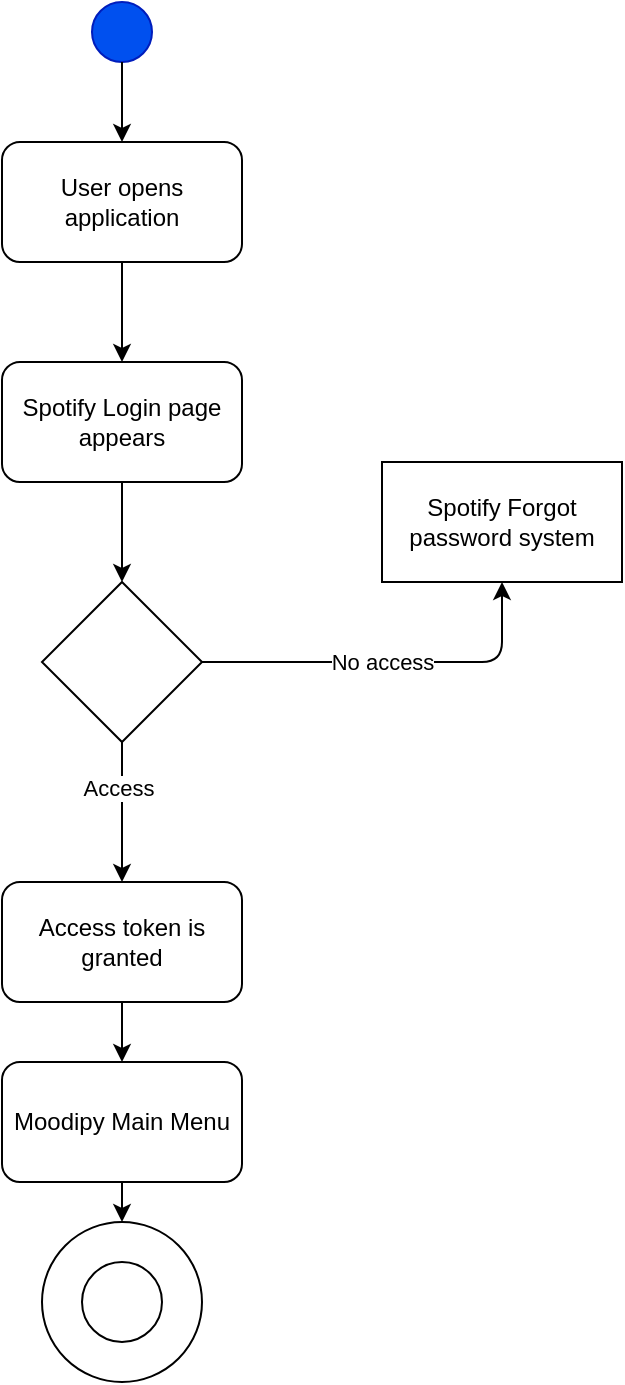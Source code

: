 <mxfile version="13.3.0" type="github">
  <diagram id="at3Kx5fdGHmCUkmlQL7u" name="Page-1">
    <mxGraphModel dx="700" dy="800" grid="1" gridSize="10" guides="1" tooltips="1" connect="1" arrows="1" fold="1" page="1" pageScale="1" pageWidth="850" pageHeight="1100" math="0" shadow="0">
      <root>
        <mxCell id="0" />
        <mxCell id="1" parent="0" />
        <mxCell id="eRXsqMiGnEmRGTgf8g63-19" value="" style="ellipse;whiteSpace=wrap;html=1;aspect=fixed;" parent="1" vertex="1">
          <mxGeometry x="70" y="680" width="80" height="80" as="geometry" />
        </mxCell>
        <mxCell id="eRXsqMiGnEmRGTgf8g63-3" value="User opens application" style="rounded=1;whiteSpace=wrap;html=1;" parent="1" vertex="1">
          <mxGeometry x="50" y="140" width="120" height="60" as="geometry" />
        </mxCell>
        <mxCell id="eRXsqMiGnEmRGTgf8g63-5" value="" style="ellipse;whiteSpace=wrap;html=1;aspect=fixed;fillColor=#0050ef;strokeColor=#001DBC;fontColor=#ffffff;" parent="1" vertex="1">
          <mxGeometry x="95" y="70" width="30" height="30" as="geometry" />
        </mxCell>
        <mxCell id="eRXsqMiGnEmRGTgf8g63-6" value="" style="endArrow=classic;html=1;exitX=0.5;exitY=1;exitDx=0;exitDy=0;" parent="1" source="eRXsqMiGnEmRGTgf8g63-5" target="eRXsqMiGnEmRGTgf8g63-3" edge="1">
          <mxGeometry width="50" height="50" relative="1" as="geometry">
            <mxPoint x="200" y="140" as="sourcePoint" />
            <mxPoint x="250" y="90" as="targetPoint" />
          </mxGeometry>
        </mxCell>
        <mxCell id="eRXsqMiGnEmRGTgf8g63-7" value="" style="endArrow=classic;html=1;exitX=0.5;exitY=1;exitDx=0;exitDy=0;" parent="1" source="eRXsqMiGnEmRGTgf8g63-3" edge="1">
          <mxGeometry width="50" height="50" relative="1" as="geometry">
            <mxPoint x="60" y="300" as="sourcePoint" />
            <mxPoint x="110" y="250" as="targetPoint" />
          </mxGeometry>
        </mxCell>
        <mxCell id="eRXsqMiGnEmRGTgf8g63-8" value="Spotify Login page appears " style="rounded=1;whiteSpace=wrap;html=1;" parent="1" vertex="1">
          <mxGeometry x="50" y="250" width="120" height="60" as="geometry" />
        </mxCell>
        <mxCell id="eRXsqMiGnEmRGTgf8g63-9" value="" style="rhombus;whiteSpace=wrap;html=1;" parent="1" vertex="1">
          <mxGeometry x="70" y="360" width="80" height="80" as="geometry" />
        </mxCell>
        <mxCell id="eRXsqMiGnEmRGTgf8g63-10" value="" style="endArrow=classic;html=1;exitX=0.5;exitY=1;exitDx=0;exitDy=0;entryX=0.5;entryY=0;entryDx=0;entryDy=0;" parent="1" source="eRXsqMiGnEmRGTgf8g63-8" target="eRXsqMiGnEmRGTgf8g63-9" edge="1">
          <mxGeometry width="50" height="50" relative="1" as="geometry">
            <mxPoint x="180" y="370" as="sourcePoint" />
            <mxPoint x="230" y="320" as="targetPoint" />
          </mxGeometry>
        </mxCell>
        <mxCell id="eRXsqMiGnEmRGTgf8g63-11" value="" style="endArrow=classic;html=1;exitX=1;exitY=0.5;exitDx=0;exitDy=0;entryX=0.5;entryY=1;entryDx=0;entryDy=0;" parent="1" source="eRXsqMiGnEmRGTgf8g63-9" target="eRXsqMiGnEmRGTgf8g63-15" edge="1">
          <mxGeometry width="50" height="50" relative="1" as="geometry">
            <mxPoint x="220" y="420" as="sourcePoint" />
            <mxPoint x="300" y="400" as="targetPoint" />
            <Array as="points">
              <mxPoint x="300" y="400" />
            </Array>
          </mxGeometry>
        </mxCell>
        <mxCell id="eRXsqMiGnEmRGTgf8g63-12" value="No access" style="edgeLabel;html=1;align=center;verticalAlign=middle;resizable=0;points=[];" parent="eRXsqMiGnEmRGTgf8g63-11" connectable="0" vertex="1">
          <mxGeometry x="0.2" y="1" relative="1" as="geometry">
            <mxPoint x="-24" y="1" as="offset" />
          </mxGeometry>
        </mxCell>
        <mxCell id="eRXsqMiGnEmRGTgf8g63-13" value="" style="endArrow=classic;html=1;exitX=0.5;exitY=1;exitDx=0;exitDy=0;" parent="1" source="eRXsqMiGnEmRGTgf8g63-9" edge="1">
          <mxGeometry width="50" height="50" relative="1" as="geometry">
            <mxPoint x="110" y="520" as="sourcePoint" />
            <mxPoint x="110" y="510" as="targetPoint" />
          </mxGeometry>
        </mxCell>
        <mxCell id="eRXsqMiGnEmRGTgf8g63-14" value="&lt;div&gt;Access&lt;/div&gt;" style="edgeLabel;html=1;align=center;verticalAlign=middle;resizable=0;points=[];" parent="eRXsqMiGnEmRGTgf8g63-13" connectable="0" vertex="1">
          <mxGeometry x="-0.343" y="-2" relative="1" as="geometry">
            <mxPoint as="offset" />
          </mxGeometry>
        </mxCell>
        <mxCell id="eRXsqMiGnEmRGTgf8g63-15" value="Spotify Forgot password system" style="rounded=0;whiteSpace=wrap;html=1;" parent="1" vertex="1">
          <mxGeometry x="240" y="300" width="120" height="60" as="geometry" />
        </mxCell>
        <mxCell id="eRXsqMiGnEmRGTgf8g63-16" value="Moodipy Main Menu" style="rounded=1;whiteSpace=wrap;html=1;" parent="1" vertex="1">
          <mxGeometry x="50" y="600" width="120" height="60" as="geometry" />
        </mxCell>
        <mxCell id="eRXsqMiGnEmRGTgf8g63-18" value="" style="ellipse;whiteSpace=wrap;html=1;aspect=fixed;" parent="1" vertex="1">
          <mxGeometry x="90" y="700" width="40" height="40" as="geometry" />
        </mxCell>
        <mxCell id="eRXsqMiGnEmRGTgf8g63-20" value="" style="endArrow=classic;html=1;exitX=0.5;exitY=1;exitDx=0;exitDy=0;entryX=0.5;entryY=0;entryDx=0;entryDy=0;" parent="1" source="eRXsqMiGnEmRGTgf8g63-16" target="eRXsqMiGnEmRGTgf8g63-19" edge="1">
          <mxGeometry width="50" height="50" relative="1" as="geometry">
            <mxPoint x="20" y="670" as="sourcePoint" />
            <mxPoint x="110" y="620" as="targetPoint" />
          </mxGeometry>
        </mxCell>
        <mxCell id="jQtzzMx-lKXI-HTG6YZH-2" value="" style="edgeStyle=orthogonalEdgeStyle;rounded=0;orthogonalLoop=1;jettySize=auto;html=1;" edge="1" parent="1" source="jQtzzMx-lKXI-HTG6YZH-1" target="eRXsqMiGnEmRGTgf8g63-16">
          <mxGeometry relative="1" as="geometry" />
        </mxCell>
        <mxCell id="jQtzzMx-lKXI-HTG6YZH-1" value="Access token is granted" style="rounded=1;whiteSpace=wrap;html=1;" vertex="1" parent="1">
          <mxGeometry x="50" y="510" width="120" height="60" as="geometry" />
        </mxCell>
      </root>
    </mxGraphModel>
  </diagram>
</mxfile>
